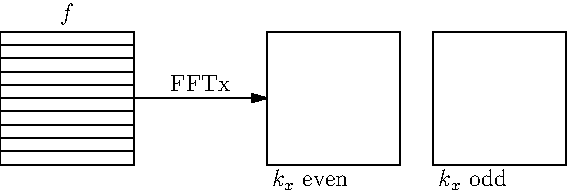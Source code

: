 size(10cm,0);


//pair center(path g) {return 0.5*(min(g)+max(g));}


void drawboxes(pair z=(0,0), pair p=(1,1))
{
  path g=box((0,0),p);
  draw(shift(z)*g);
}
path g;
pair b=(1,1), a=(0,0), z=(0,0);

g=box(a,b);
draw(shift(z)*g);
label("$f$",z+(0.5,1),N);
int n=10;
for(int i=0; i < n; ++i) {
  z=(0,i/n);
  g=box(a,(1,0.1));
  draw(shift(z)*g);
}


z=(2,0);
g=box(a,b);
draw(shift(z)*g);
label("$k_x$ even",z,SE);

g=box(a,b);
z=(3.25,0);
draw(shift(z)*g);
label("$k_x$ odd",z,SE);

real h=0.5;
//Arrows between boxes
draw((1,h)..(2,h),EndArrow);
label("FFTx",(1.5,h),N);


